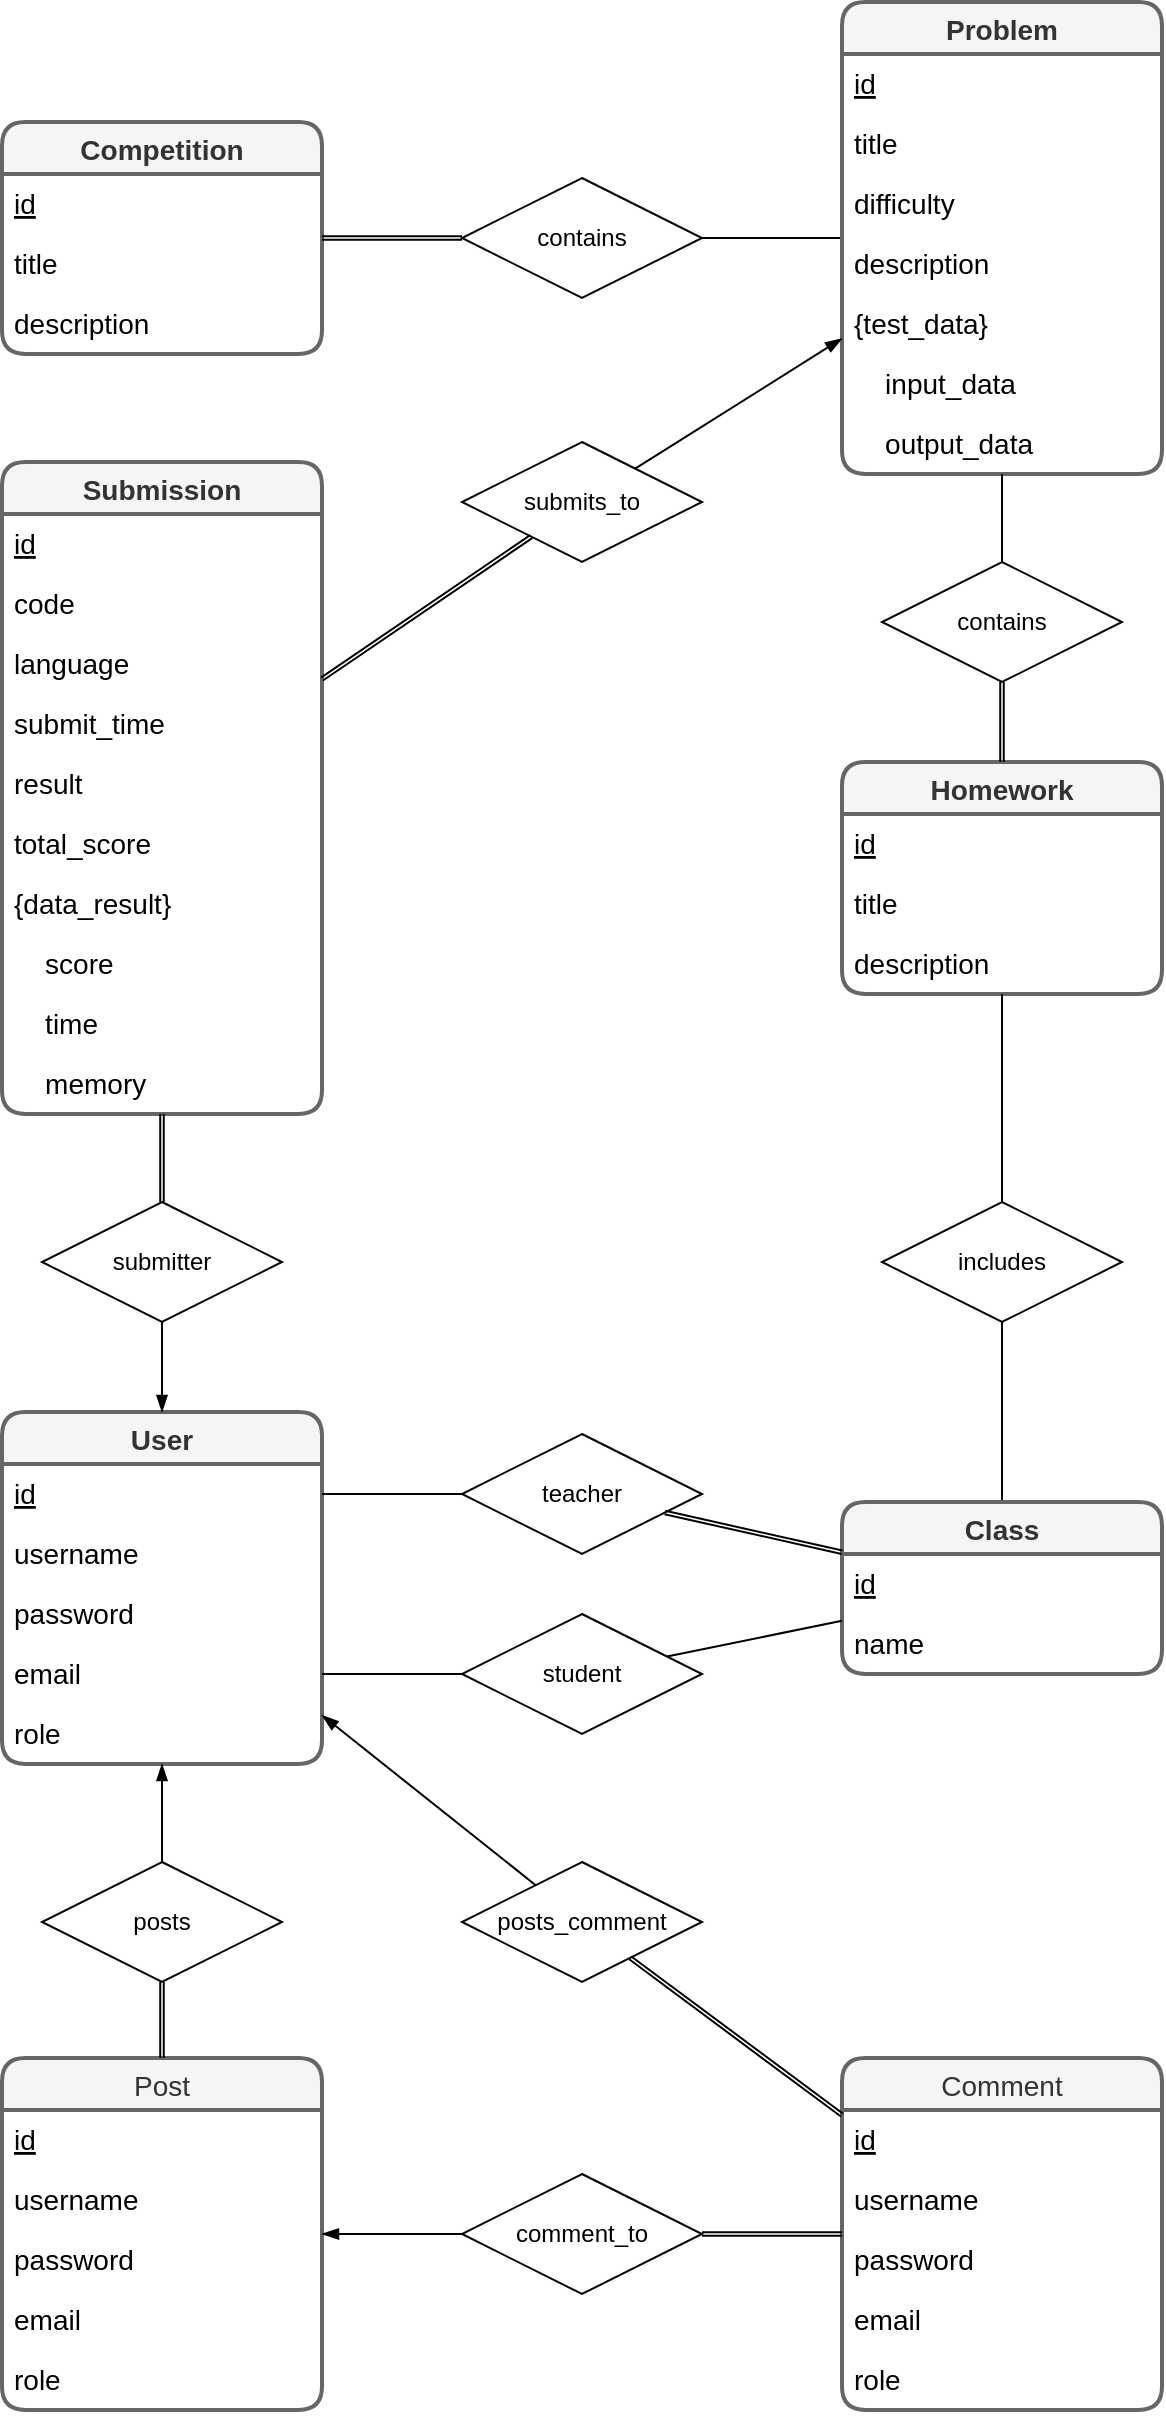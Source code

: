 <mxfile>
    <diagram id="xqNf34EgjqFbzvOnjwJY" name="第 1 页">
        <mxGraphModel dx="859" dy="933" grid="1" gridSize="10" guides="1" tooltips="1" connect="1" arrows="1" fold="1" page="1" pageScale="1" pageWidth="827" pageHeight="1169" math="0" shadow="0">
            <root>
                <mxCell id="0"/>
                <mxCell id="1" parent="0"/>
                <mxCell id="164" style="edgeStyle=none;html=1;endArrow=none;endFill=0;" edge="1" parent="1" source="34" target="48">
                    <mxGeometry relative="1" as="geometry"/>
                </mxCell>
                <mxCell id="34" value="contains" style="shape=rhombus;perimeter=rhombusPerimeter;whiteSpace=wrap;html=1;align=center;" parent="1" vertex="1">
                    <mxGeometry x="370" y="108" width="120" height="60" as="geometry"/>
                </mxCell>
                <mxCell id="37" value="User" style="swimlane;fontStyle=1;childLayout=stackLayout;horizontal=1;startSize=26;horizontalStack=0;resizeParent=1;resizeParentMax=0;resizeLast=0;collapsible=1;marginBottom=0;align=center;fontSize=14;swimlaneLine=1;rounded=1;strokeWidth=2;fillColor=#f5f5f5;fontColor=#333333;strokeColor=#666666;" parent="1" vertex="1">
                    <mxGeometry x="140" y="725" width="160" height="176" as="geometry"/>
                </mxCell>
                <mxCell id="38" value="id" style="text;strokeColor=none;fillColor=none;spacingLeft=4;spacingRight=4;overflow=hidden;rotatable=0;points=[[0,0.5],[1,0.5]];portConstraint=eastwest;fontSize=14;rounded=1;fontStyle=4" parent="37" vertex="1">
                    <mxGeometry y="26" width="160" height="30" as="geometry"/>
                </mxCell>
                <mxCell id="39" value="username" style="text;strokeColor=none;fillColor=none;spacingLeft=4;spacingRight=4;overflow=hidden;rotatable=0;points=[[0,0.5],[1,0.5]];portConstraint=eastwest;fontSize=14;" parent="37" vertex="1">
                    <mxGeometry y="56" width="160" height="30" as="geometry"/>
                </mxCell>
                <mxCell id="47" value="password" style="text;strokeColor=none;fillColor=none;spacingLeft=4;spacingRight=4;overflow=hidden;rotatable=0;points=[[0,0.5],[1,0.5]];portConstraint=eastwest;fontSize=14;" parent="37" vertex="1">
                    <mxGeometry y="86" width="160" height="30" as="geometry"/>
                </mxCell>
                <mxCell id="40" value="email" style="text;strokeColor=none;fillColor=none;spacingLeft=4;spacingRight=4;overflow=hidden;rotatable=0;points=[[0,0.5],[1,0.5]];portConstraint=eastwest;fontSize=14;" parent="37" vertex="1">
                    <mxGeometry y="116" width="160" height="30" as="geometry"/>
                </mxCell>
                <mxCell id="45" value="role" style="text;strokeColor=none;fillColor=none;spacingLeft=4;spacingRight=4;overflow=hidden;rotatable=0;points=[[0,0.5],[1,0.5]];portConstraint=eastwest;fontSize=14;rounded=1;fontStyle=0" parent="37" vertex="1">
                    <mxGeometry y="146" width="160" height="30" as="geometry"/>
                </mxCell>
                <mxCell id="48" value="Problem" style="swimlane;fontStyle=1;childLayout=stackLayout;horizontal=1;startSize=26;horizontalStack=0;resizeParent=1;resizeParentMax=0;resizeLast=0;collapsible=1;marginBottom=0;align=center;fontSize=14;swimlaneLine=1;rounded=1;strokeWidth=2;fillColor=#f5f5f5;fontColor=#333333;strokeColor=#666666;" parent="1" vertex="1">
                    <mxGeometry x="560" y="20" width="160" height="236" as="geometry"/>
                </mxCell>
                <mxCell id="49" value="id" style="text;strokeColor=none;fillColor=none;spacingLeft=4;spacingRight=4;overflow=hidden;rotatable=0;points=[[0,0.5],[1,0.5]];portConstraint=eastwest;fontSize=14;rounded=1;fontStyle=4" parent="48" vertex="1">
                    <mxGeometry y="26" width="160" height="30" as="geometry"/>
                </mxCell>
                <mxCell id="50" value="title" style="text;strokeColor=none;fillColor=none;spacingLeft=4;spacingRight=4;overflow=hidden;rotatable=0;points=[[0,0.5],[1,0.5]];portConstraint=eastwest;fontSize=14;" parent="48" vertex="1">
                    <mxGeometry y="56" width="160" height="30" as="geometry"/>
                </mxCell>
                <mxCell id="59" value="difficulty" style="text;strokeColor=none;fillColor=none;spacingLeft=4;spacingRight=4;overflow=hidden;rotatable=0;points=[[0,0.5],[1,0.5]];portConstraint=eastwest;fontSize=14;" parent="48" vertex="1">
                    <mxGeometry y="86" width="160" height="30" as="geometry"/>
                </mxCell>
                <mxCell id="51" value="description" style="text;strokeColor=none;fillColor=none;spacingLeft=4;spacingRight=4;overflow=hidden;rotatable=0;points=[[0,0.5],[1,0.5]];portConstraint=eastwest;fontSize=14;" parent="48" vertex="1">
                    <mxGeometry y="116" width="160" height="30" as="geometry"/>
                </mxCell>
                <mxCell id="61" value="{test_data}" style="text;strokeColor=none;fillColor=none;spacingLeft=4;spacingRight=4;overflow=hidden;rotatable=0;points=[[0,0.5],[1,0.5]];portConstraint=eastwest;fontSize=14;" parent="48" vertex="1">
                    <mxGeometry y="146" width="160" height="30" as="geometry"/>
                </mxCell>
                <mxCell id="62" value="    input_data" style="text;strokeColor=none;fillColor=none;spacingLeft=4;spacingRight=4;overflow=hidden;rotatable=0;points=[[0,0.5],[1,0.5]];portConstraint=eastwest;fontSize=14;" parent="48" vertex="1">
                    <mxGeometry y="176" width="160" height="30" as="geometry"/>
                </mxCell>
                <mxCell id="63" value="    output_data" style="text;strokeColor=none;fillColor=none;spacingLeft=4;spacingRight=4;overflow=hidden;rotatable=0;points=[[0,0.5],[1,0.5]];portConstraint=eastwest;fontSize=14;" parent="48" vertex="1">
                    <mxGeometry y="206" width="160" height="30" as="geometry"/>
                </mxCell>
                <mxCell id="64" value="Competition" style="swimlane;fontStyle=1;childLayout=stackLayout;horizontal=1;startSize=26;horizontalStack=0;resizeParent=1;resizeParentMax=0;resizeLast=0;collapsible=1;marginBottom=0;align=center;fontSize=14;swimlaneLine=1;rounded=1;strokeWidth=2;fillColor=#f5f5f5;fontColor=#333333;strokeColor=#666666;" parent="1" vertex="1">
                    <mxGeometry x="140" y="80" width="160" height="116" as="geometry"/>
                </mxCell>
                <mxCell id="65" value="id" style="text;strokeColor=none;fillColor=none;spacingLeft=4;spacingRight=4;overflow=hidden;rotatable=0;points=[[0,0.5],[1,0.5]];portConstraint=eastwest;fontSize=14;rounded=1;fontStyle=4" parent="64" vertex="1">
                    <mxGeometry y="26" width="160" height="30" as="geometry"/>
                </mxCell>
                <mxCell id="66" value="title" style="text;strokeColor=none;fillColor=none;spacingLeft=4;spacingRight=4;overflow=hidden;rotatable=0;points=[[0,0.5],[1,0.5]];portConstraint=eastwest;fontSize=14;" parent="64" vertex="1">
                    <mxGeometry y="56" width="160" height="30" as="geometry"/>
                </mxCell>
                <mxCell id="67" value="description" style="text;strokeColor=none;fillColor=none;spacingLeft=4;spacingRight=4;overflow=hidden;rotatable=0;points=[[0,0.5],[1,0.5]];portConstraint=eastwest;fontSize=14;" parent="64" vertex="1">
                    <mxGeometry y="86" width="160" height="30" as="geometry"/>
                </mxCell>
                <mxCell id="76" value="" style="shape=link;html=1;rounded=0;fontSize=14;width=-1.765;" parent="1" source="64" target="34" edge="1">
                    <mxGeometry relative="1" as="geometry">
                        <mxPoint x="320" y="-50" as="sourcePoint"/>
                        <mxPoint x="480" y="-50" as="targetPoint"/>
                    </mxGeometry>
                </mxCell>
                <mxCell id="78" value="Homework" style="swimlane;fontStyle=1;childLayout=stackLayout;horizontal=1;startSize=26;horizontalStack=0;resizeParent=1;resizeParentMax=0;resizeLast=0;collapsible=1;marginBottom=0;align=center;fontSize=14;swimlaneLine=1;rounded=1;strokeWidth=2;fillColor=#f5f5f5;fontColor=#333333;strokeColor=#666666;" parent="1" vertex="1">
                    <mxGeometry x="560" y="400" width="160" height="116" as="geometry"/>
                </mxCell>
                <mxCell id="79" value="id" style="text;strokeColor=none;fillColor=none;spacingLeft=4;spacingRight=4;overflow=hidden;rotatable=0;points=[[0,0.5],[1,0.5]];portConstraint=eastwest;fontSize=14;rounded=1;fontStyle=4" parent="78" vertex="1">
                    <mxGeometry y="26" width="160" height="30" as="geometry"/>
                </mxCell>
                <mxCell id="80" value="title" style="text;strokeColor=none;fillColor=none;spacingLeft=4;spacingRight=4;overflow=hidden;rotatable=0;points=[[0,0.5],[1,0.5]];portConstraint=eastwest;fontSize=14;" parent="78" vertex="1">
                    <mxGeometry y="56" width="160" height="30" as="geometry"/>
                </mxCell>
                <mxCell id="81" value="description" style="text;strokeColor=none;fillColor=none;spacingLeft=4;spacingRight=4;overflow=hidden;rotatable=0;points=[[0,0.5],[1,0.5]];portConstraint=eastwest;fontSize=14;" parent="78" vertex="1">
                    <mxGeometry y="86" width="160" height="30" as="geometry"/>
                </mxCell>
                <mxCell id="82" value="contains" style="shape=rhombus;perimeter=rhombusPerimeter;whiteSpace=wrap;html=1;align=center;" parent="1" vertex="1">
                    <mxGeometry x="580" y="300" width="120" height="60" as="geometry"/>
                </mxCell>
                <mxCell id="84" value="" style="shape=link;html=1;rounded=0;fontSize=14;width=-1.765;" parent="1" source="78" target="82" edge="1">
                    <mxGeometry relative="1" as="geometry">
                        <mxPoint x="310" y="88" as="sourcePoint"/>
                        <mxPoint x="380.0" y="88" as="targetPoint"/>
                    </mxGeometry>
                </mxCell>
                <mxCell id="86" value="" style="endArrow=none;html=1;rounded=0;fontSize=14;" parent="1" source="82" target="48" edge="1">
                    <mxGeometry relative="1" as="geometry">
                        <mxPoint x="500" y="88" as="sourcePoint"/>
                        <mxPoint x="570" y="88" as="targetPoint"/>
                    </mxGeometry>
                </mxCell>
                <mxCell id="88" value="Submission" style="swimlane;fontStyle=1;childLayout=stackLayout;horizontal=1;startSize=26;horizontalStack=0;resizeParent=1;resizeParentMax=0;resizeLast=0;collapsible=1;marginBottom=0;align=center;fontSize=14;swimlaneLine=1;rounded=1;strokeWidth=2;fillColor=#f5f5f5;fontColor=#333333;strokeColor=#666666;" parent="1" vertex="1">
                    <mxGeometry x="140" y="250" width="160" height="326" as="geometry"/>
                </mxCell>
                <mxCell id="89" value="id" style="text;strokeColor=none;fillColor=none;spacingLeft=4;spacingRight=4;overflow=hidden;rotatable=0;points=[[0,0.5],[1,0.5]];portConstraint=eastwest;fontSize=14;rounded=1;fontStyle=4" parent="88" vertex="1">
                    <mxGeometry y="26" width="160" height="30" as="geometry"/>
                </mxCell>
                <mxCell id="91" value="code" style="text;strokeColor=none;fillColor=none;spacingLeft=4;spacingRight=4;overflow=hidden;rotatable=0;points=[[0,0.5],[1,0.5]];portConstraint=eastwest;fontSize=14;" parent="88" vertex="1">
                    <mxGeometry y="56" width="160" height="30" as="geometry"/>
                </mxCell>
                <mxCell id="92" value="language" style="text;strokeColor=none;fillColor=none;spacingLeft=4;spacingRight=4;overflow=hidden;rotatable=0;points=[[0,0.5],[1,0.5]];portConstraint=eastwest;fontSize=14;" parent="88" vertex="1">
                    <mxGeometry y="86" width="160" height="30" as="geometry"/>
                </mxCell>
                <mxCell id="163" value="submit_time" style="text;strokeColor=none;fillColor=none;spacingLeft=4;spacingRight=4;overflow=hidden;rotatable=0;points=[[0,0.5],[1,0.5]];portConstraint=eastwest;fontSize=14;" vertex="1" parent="88">
                    <mxGeometry y="116" width="160" height="30" as="geometry"/>
                </mxCell>
                <mxCell id="98" value="result" style="text;strokeColor=none;fillColor=none;spacingLeft=4;spacingRight=4;overflow=hidden;rotatable=0;points=[[0,0.5],[1,0.5]];portConstraint=eastwest;fontSize=14;" parent="88" vertex="1">
                    <mxGeometry y="146" width="160" height="30" as="geometry"/>
                </mxCell>
                <mxCell id="99" value="total_score" style="text;strokeColor=none;fillColor=none;spacingLeft=4;spacingRight=4;overflow=hidden;rotatable=0;points=[[0,0.5],[1,0.5]];portConstraint=eastwest;fontSize=14;" parent="88" vertex="1">
                    <mxGeometry y="176" width="160" height="30" as="geometry"/>
                </mxCell>
                <mxCell id="93" value="{data_result}" style="text;strokeColor=none;fillColor=none;spacingLeft=4;spacingRight=4;overflow=hidden;rotatable=0;points=[[0,0.5],[1,0.5]];portConstraint=eastwest;fontSize=14;rounded=1;fontStyle=0" parent="88" vertex="1">
                    <mxGeometry y="206" width="160" height="30" as="geometry"/>
                </mxCell>
                <mxCell id="94" value="    score" style="text;strokeColor=none;fillColor=none;spacingLeft=4;spacingRight=4;overflow=hidden;rotatable=0;points=[[0,0.5],[1,0.5]];portConstraint=eastwest;fontSize=14;rounded=1;fontStyle=0" parent="88" vertex="1">
                    <mxGeometry y="236" width="160" height="30" as="geometry"/>
                </mxCell>
                <mxCell id="95" value="    time" style="text;strokeColor=none;fillColor=none;spacingLeft=4;spacingRight=4;overflow=hidden;rotatable=0;points=[[0,0.5],[1,0.5]];portConstraint=eastwest;fontSize=14;rounded=1;fontStyle=0" parent="88" vertex="1">
                    <mxGeometry y="266" width="160" height="30" as="geometry"/>
                </mxCell>
                <mxCell id="96" value="    memory" style="text;strokeColor=none;fillColor=none;spacingLeft=4;spacingRight=4;overflow=hidden;rotatable=0;points=[[0,0.5],[1,0.5]];portConstraint=eastwest;fontSize=14;rounded=1;fontStyle=0" parent="88" vertex="1">
                    <mxGeometry y="296" width="160" height="30" as="geometry"/>
                </mxCell>
                <mxCell id="106" value="submits_to" style="shape=rhombus;perimeter=rhombusPerimeter;whiteSpace=wrap;html=1;align=center;" parent="1" vertex="1">
                    <mxGeometry x="370" y="240" width="120" height="60" as="geometry"/>
                </mxCell>
                <mxCell id="107" value="" style="shape=link;html=1;rounded=0;fontSize=14;width=-1.765;" parent="1" source="88" target="106" edge="1">
                    <mxGeometry relative="1" as="geometry">
                        <mxPoint x="310" y="88" as="sourcePoint"/>
                        <mxPoint x="380" y="88" as="targetPoint"/>
                    </mxGeometry>
                </mxCell>
                <mxCell id="108" value="" style="resizable=0;html=1;align=right;verticalAlign=bottom;rounded=1;strokeWidth=2;fontSize=14;" parent="107" connectable="0" vertex="1">
                    <mxGeometry x="1" relative="1" as="geometry">
                        <mxPoint x="-50" y="40" as="offset"/>
                    </mxGeometry>
                </mxCell>
                <mxCell id="109" value="" style="endArrow=blockThin;html=1;rounded=0;fontSize=14;endFill=1;" parent="1" source="106" target="48" edge="1">
                    <mxGeometry relative="1" as="geometry">
                        <mxPoint x="500" y="88" as="sourcePoint"/>
                        <mxPoint x="570" y="88" as="targetPoint"/>
                    </mxGeometry>
                </mxCell>
                <mxCell id="152" style="edgeStyle=none;html=1;endArrow=none;endFill=0;" edge="1" parent="1" source="111" target="147">
                    <mxGeometry relative="1" as="geometry"/>
                </mxCell>
                <mxCell id="111" value="Class" style="swimlane;fontStyle=1;childLayout=stackLayout;horizontal=1;startSize=26;horizontalStack=0;resizeParent=1;resizeParentMax=0;resizeLast=0;collapsible=1;marginBottom=0;align=center;fontSize=14;swimlaneLine=1;rounded=1;strokeWidth=2;fillColor=#f5f5f5;fontColor=#333333;strokeColor=#666666;" parent="1" vertex="1">
                    <mxGeometry x="560" y="770" width="160" height="86" as="geometry"/>
                </mxCell>
                <mxCell id="112" value="id" style="text;strokeColor=none;fillColor=none;spacingLeft=4;spacingRight=4;overflow=hidden;rotatable=0;points=[[0,0.5],[1,0.5]];portConstraint=eastwest;fontSize=14;rounded=1;fontStyle=4" parent="111" vertex="1">
                    <mxGeometry y="26" width="160" height="30" as="geometry"/>
                </mxCell>
                <mxCell id="113" value="name" style="text;strokeColor=none;fillColor=none;spacingLeft=4;spacingRight=4;overflow=hidden;rotatable=0;points=[[0,0.5],[1,0.5]];portConstraint=eastwest;fontSize=14;" parent="111" vertex="1">
                    <mxGeometry y="56" width="160" height="30" as="geometry"/>
                </mxCell>
                <mxCell id="121" value="Post" style="swimlane;fontStyle=0;childLayout=stackLayout;horizontal=1;startSize=26;horizontalStack=0;resizeParent=1;resizeParentMax=0;resizeLast=0;collapsible=1;marginBottom=0;align=center;fontSize=14;swimlaneLine=1;rounded=1;strokeWidth=2;fillColor=#f5f5f5;fontColor=#333333;strokeColor=#666666;" parent="1" vertex="1">
                    <mxGeometry x="140" y="1048" width="160" height="176" as="geometry"/>
                </mxCell>
                <mxCell id="122" value="id" style="text;strokeColor=none;fillColor=none;spacingLeft=4;spacingRight=4;overflow=hidden;rotatable=0;points=[[0,0.5],[1,0.5]];portConstraint=eastwest;fontSize=14;rounded=1;fontStyle=4" parent="121" vertex="1">
                    <mxGeometry y="26" width="160" height="30" as="geometry"/>
                </mxCell>
                <mxCell id="123" value="username" style="text;strokeColor=none;fillColor=none;spacingLeft=4;spacingRight=4;overflow=hidden;rotatable=0;points=[[0,0.5],[1,0.5]];portConstraint=eastwest;fontSize=14;" parent="121" vertex="1">
                    <mxGeometry y="56" width="160" height="30" as="geometry"/>
                </mxCell>
                <mxCell id="124" value="password" style="text;strokeColor=none;fillColor=none;spacingLeft=4;spacingRight=4;overflow=hidden;rotatable=0;points=[[0,0.5],[1,0.5]];portConstraint=eastwest;fontSize=14;" parent="121" vertex="1">
                    <mxGeometry y="86" width="160" height="30" as="geometry"/>
                </mxCell>
                <mxCell id="125" value="email" style="text;strokeColor=none;fillColor=none;spacingLeft=4;spacingRight=4;overflow=hidden;rotatable=0;points=[[0,0.5],[1,0.5]];portConstraint=eastwest;fontSize=14;" parent="121" vertex="1">
                    <mxGeometry y="116" width="160" height="30" as="geometry"/>
                </mxCell>
                <mxCell id="126" value="role" style="text;strokeColor=none;fillColor=none;spacingLeft=4;spacingRight=4;overflow=hidden;rotatable=0;points=[[0,0.5],[1,0.5]];portConstraint=eastwest;fontSize=14;rounded=1;fontStyle=0" parent="121" vertex="1">
                    <mxGeometry y="146" width="160" height="30" as="geometry"/>
                </mxCell>
                <mxCell id="127" value="Comment" style="swimlane;fontStyle=0;childLayout=stackLayout;horizontal=1;startSize=26;horizontalStack=0;resizeParent=1;resizeParentMax=0;resizeLast=0;collapsible=1;marginBottom=0;align=center;fontSize=14;swimlaneLine=1;rounded=1;strokeWidth=2;fillColor=#f5f5f5;fontColor=#333333;strokeColor=#666666;" parent="1" vertex="1">
                    <mxGeometry x="560" y="1048" width="160" height="176" as="geometry"/>
                </mxCell>
                <mxCell id="128" value="id" style="text;strokeColor=none;fillColor=none;spacingLeft=4;spacingRight=4;overflow=hidden;rotatable=0;points=[[0,0.5],[1,0.5]];portConstraint=eastwest;fontSize=14;rounded=1;fontStyle=4" parent="127" vertex="1">
                    <mxGeometry y="26" width="160" height="30" as="geometry"/>
                </mxCell>
                <mxCell id="129" value="username" style="text;strokeColor=none;fillColor=none;spacingLeft=4;spacingRight=4;overflow=hidden;rotatable=0;points=[[0,0.5],[1,0.5]];portConstraint=eastwest;fontSize=14;" parent="127" vertex="1">
                    <mxGeometry y="56" width="160" height="30" as="geometry"/>
                </mxCell>
                <mxCell id="130" value="password" style="text;strokeColor=none;fillColor=none;spacingLeft=4;spacingRight=4;overflow=hidden;rotatable=0;points=[[0,0.5],[1,0.5]];portConstraint=eastwest;fontSize=14;" parent="127" vertex="1">
                    <mxGeometry y="86" width="160" height="30" as="geometry"/>
                </mxCell>
                <mxCell id="131" value="email" style="text;strokeColor=none;fillColor=none;spacingLeft=4;spacingRight=4;overflow=hidden;rotatable=0;points=[[0,0.5],[1,0.5]];portConstraint=eastwest;fontSize=14;" parent="127" vertex="1">
                    <mxGeometry y="116" width="160" height="30" as="geometry"/>
                </mxCell>
                <mxCell id="132" value="role" style="text;strokeColor=none;fillColor=none;spacingLeft=4;spacingRight=4;overflow=hidden;rotatable=0;points=[[0,0.5],[1,0.5]];portConstraint=eastwest;fontSize=14;rounded=1;fontStyle=0" parent="127" vertex="1">
                    <mxGeometry y="146" width="160" height="30" as="geometry"/>
                </mxCell>
                <mxCell id="137" style="edgeStyle=none;html=1;endArrow=blockThin;endFill=1;" edge="1" parent="1" source="133" target="37">
                    <mxGeometry relative="1" as="geometry"/>
                </mxCell>
                <mxCell id="133" value="submitter" style="shape=rhombus;perimeter=rhombusPerimeter;whiteSpace=wrap;html=1;align=center;" vertex="1" parent="1">
                    <mxGeometry x="160" y="620" width="120" height="60" as="geometry"/>
                </mxCell>
                <mxCell id="135" value="" style="shape=link;html=1;rounded=0;fontSize=14;width=-1.765;" edge="1" parent="1" source="88" target="133">
                    <mxGeometry relative="1" as="geometry">
                        <mxPoint x="310" y="382.571" as="sourcePoint"/>
                        <mxPoint x="419.208" y="279.604" as="targetPoint"/>
                    </mxGeometry>
                </mxCell>
                <mxCell id="136" value="" style="resizable=0;html=1;align=right;verticalAlign=bottom;rounded=1;strokeWidth=2;fontSize=14;" connectable="0" vertex="1" parent="135">
                    <mxGeometry x="1" relative="1" as="geometry">
                        <mxPoint x="-50" y="40" as="offset"/>
                    </mxGeometry>
                </mxCell>
                <mxCell id="143" style="edgeStyle=none;html=1;entryX=1;entryY=0.5;entryDx=0;entryDy=0;endArrow=none;endFill=0;" edge="1" parent="1" source="138" target="38">
                    <mxGeometry relative="1" as="geometry"/>
                </mxCell>
                <mxCell id="138" value="teacher" style="shape=rhombus;perimeter=rhombusPerimeter;whiteSpace=wrap;html=1;align=center;" vertex="1" parent="1">
                    <mxGeometry x="370" y="736" width="120" height="60" as="geometry"/>
                </mxCell>
                <mxCell id="146" style="edgeStyle=none;html=1;entryX=1;entryY=0.5;entryDx=0;entryDy=0;endArrow=none;endFill=0;" edge="1" parent="1" source="139" target="40">
                    <mxGeometry relative="1" as="geometry"/>
                </mxCell>
                <mxCell id="139" value="student" style="shape=rhombus;perimeter=rhombusPerimeter;whiteSpace=wrap;html=1;align=center;" vertex="1" parent="1">
                    <mxGeometry x="370" y="826" width="120" height="60" as="geometry"/>
                </mxCell>
                <mxCell id="141" value="" style="shape=link;html=1;rounded=0;fontSize=14;width=-1.765;" edge="1" parent="1" source="111" target="138">
                    <mxGeometry relative="1" as="geometry">
                        <mxPoint x="230.0" y="606" as="sourcePoint"/>
                        <mxPoint x="230.0" y="640" as="targetPoint"/>
                    </mxGeometry>
                </mxCell>
                <mxCell id="142" value="" style="resizable=0;html=1;align=right;verticalAlign=bottom;rounded=1;strokeWidth=2;fontSize=14;" connectable="0" vertex="1" parent="141">
                    <mxGeometry x="1" relative="1" as="geometry">
                        <mxPoint x="-50" y="40" as="offset"/>
                    </mxGeometry>
                </mxCell>
                <mxCell id="144" value="" style="html=1;rounded=0;fontSize=14;endArrow=none;endFill=0;" edge="1" parent="1" source="111" target="139">
                    <mxGeometry relative="1" as="geometry">
                        <mxPoint x="570" y="805.095" as="sourcePoint"/>
                        <mxPoint x="481.447" y="785.276" as="targetPoint"/>
                    </mxGeometry>
                </mxCell>
                <mxCell id="145" value="" style="resizable=0;html=1;align=right;verticalAlign=bottom;rounded=1;strokeWidth=2;fontSize=14;" connectable="0" vertex="1" parent="144">
                    <mxGeometry x="1" relative="1" as="geometry">
                        <mxPoint x="-50" y="40" as="offset"/>
                    </mxGeometry>
                </mxCell>
                <mxCell id="153" style="edgeStyle=none;html=1;endArrow=none;endFill=0;" edge="1" parent="1" source="147" target="78">
                    <mxGeometry relative="1" as="geometry"/>
                </mxCell>
                <mxCell id="147" value="includes" style="shape=rhombus;perimeter=rhombusPerimeter;whiteSpace=wrap;html=1;align=center;" vertex="1" parent="1">
                    <mxGeometry x="580" y="620" width="120" height="60" as="geometry"/>
                </mxCell>
                <mxCell id="151" style="edgeStyle=none;html=1;endArrow=blockThin;endFill=1;" edge="1" parent="1" source="148" target="121">
                    <mxGeometry relative="1" as="geometry"/>
                </mxCell>
                <mxCell id="148" value="comment_to" style="shape=rhombus;perimeter=rhombusPerimeter;whiteSpace=wrap;html=1;align=center;" vertex="1" parent="1">
                    <mxGeometry x="370" y="1106" width="120" height="60" as="geometry"/>
                </mxCell>
                <mxCell id="149" value="" style="shape=link;html=1;rounded=0;fontSize=14;width=-1.765;" edge="1" parent="1" source="127" target="148">
                    <mxGeometry relative="1" as="geometry">
                        <mxPoint x="570" y="805.095" as="sourcePoint"/>
                        <mxPoint x="481.447" y="785.276" as="targetPoint"/>
                    </mxGeometry>
                </mxCell>
                <mxCell id="150" value="" style="resizable=0;html=1;align=right;verticalAlign=bottom;rounded=1;strokeWidth=2;fontSize=14;" connectable="0" vertex="1" parent="149">
                    <mxGeometry x="1" relative="1" as="geometry">
                        <mxPoint x="-50" y="40" as="offset"/>
                    </mxGeometry>
                </mxCell>
                <mxCell id="158" style="edgeStyle=none;html=1;endArrow=blockThin;endFill=1;" edge="1" parent="1" source="154" target="37">
                    <mxGeometry relative="1" as="geometry"/>
                </mxCell>
                <mxCell id="154" value="posts" style="shape=rhombus;perimeter=rhombusPerimeter;whiteSpace=wrap;html=1;align=center;" vertex="1" parent="1">
                    <mxGeometry x="160" y="950" width="120" height="60" as="geometry"/>
                </mxCell>
                <mxCell id="157" style="edgeStyle=none;html=1;endArrow=blockThin;endFill=1;" edge="1" parent="1" source="155" target="37">
                    <mxGeometry relative="1" as="geometry"/>
                </mxCell>
                <mxCell id="155" value="posts_comment" style="shape=rhombus;perimeter=rhombusPerimeter;whiteSpace=wrap;html=1;align=center;" vertex="1" parent="1">
                    <mxGeometry x="370" y="950" width="120" height="60" as="geometry"/>
                </mxCell>
                <mxCell id="159" value="" style="shape=link;html=1;rounded=0;fontSize=14;width=-1.765;" edge="1" parent="1" source="154" target="121">
                    <mxGeometry relative="1" as="geometry">
                        <mxPoint x="570" y="805.095" as="sourcePoint"/>
                        <mxPoint x="481.447" y="785.276" as="targetPoint"/>
                    </mxGeometry>
                </mxCell>
                <mxCell id="160" value="" style="resizable=0;html=1;align=right;verticalAlign=bottom;rounded=1;strokeWidth=2;fontSize=14;" connectable="0" vertex="1" parent="159">
                    <mxGeometry x="1" relative="1" as="geometry">
                        <mxPoint x="-50" y="40" as="offset"/>
                    </mxGeometry>
                </mxCell>
                <mxCell id="161" value="" style="shape=link;html=1;rounded=0;fontSize=14;width=-1.765;" edge="1" parent="1" source="155" target="127">
                    <mxGeometry relative="1" as="geometry">
                        <mxPoint x="230.0" y="1020.0" as="sourcePoint"/>
                        <mxPoint x="230.0" y="1058" as="targetPoint"/>
                    </mxGeometry>
                </mxCell>
                <mxCell id="162" value="" style="resizable=0;html=1;align=right;verticalAlign=bottom;rounded=1;strokeWidth=2;fontSize=14;" connectable="0" vertex="1" parent="161">
                    <mxGeometry x="1" relative="1" as="geometry">
                        <mxPoint x="-50" y="40" as="offset"/>
                    </mxGeometry>
                </mxCell>
            </root>
        </mxGraphModel>
    </diagram>
</mxfile>